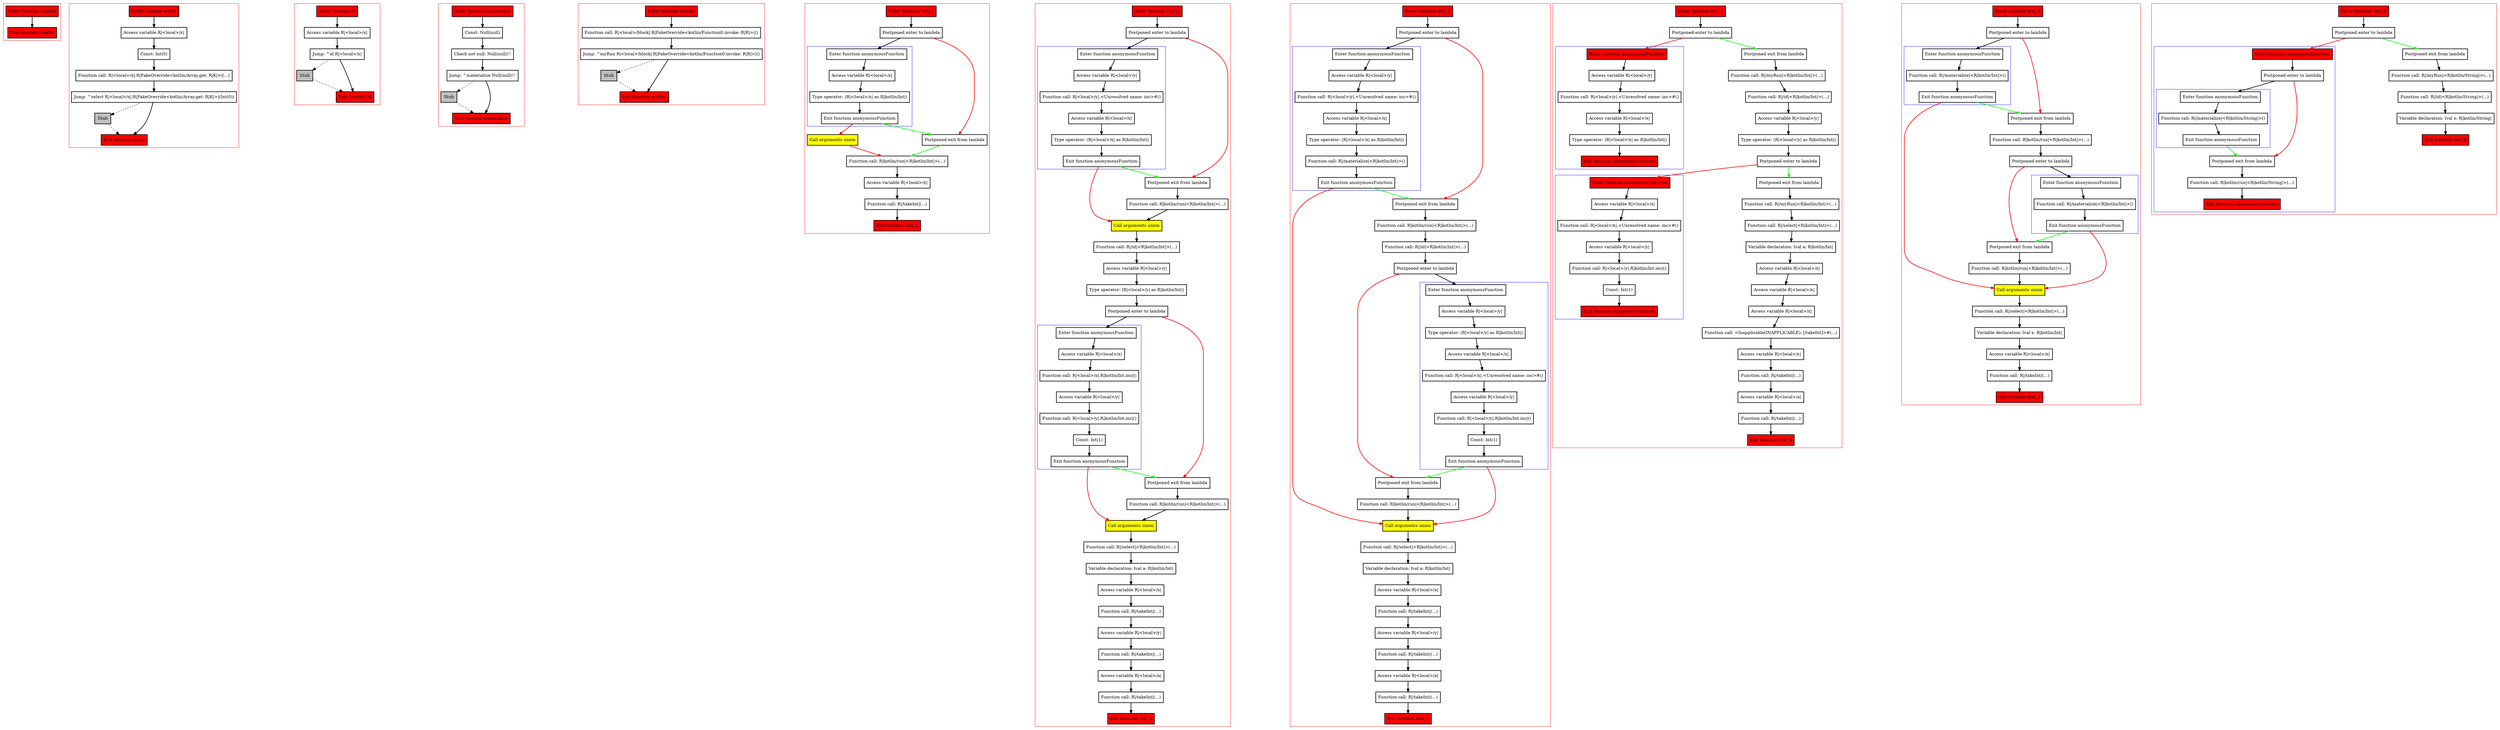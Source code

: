 digraph flowFromInplaceLambda_kt {
    graph [nodesep=3]
    node [shape=box penwidth=2]
    edge [penwidth=2]

    subgraph cluster_0 {
        color=red
        0 [label="Enter function takeInt" style="filled" fillcolor=red];
        1 [label="Exit function takeInt" style="filled" fillcolor=red];
    }
    0 -> {1};

    subgraph cluster_1 {
        color=red
        2 [label="Enter function select" style="filled" fillcolor=red];
        4 [label="Access variable R|<local>/x|"];
        5 [label="Const: Int(0)"];
        6 [label="Function call: R|<local>/x|.R|FakeOverride<kotlin/Array.get: R|K|>|(...)"];
        7 [label="Jump: ^select R|<local>/x|.R|FakeOverride<kotlin/Array.get: R|K|>|(Int(0))"];
        8 [label="Stub" style="filled" fillcolor=gray];
        3 [label="Exit function select" style="filled" fillcolor=red];
    }
    2 -> {4};
    4 -> {5};
    5 -> {6};
    6 -> {7};
    7 -> {3};
    7 -> {8} [style=dotted];
    8 -> {3} [style=dotted];

    subgraph cluster_2 {
        color=red
        9 [label="Enter function id" style="filled" fillcolor=red];
        11 [label="Access variable R|<local>/x|"];
        12 [label="Jump: ^id R|<local>/x|"];
        13 [label="Stub" style="filled" fillcolor=gray];
        10 [label="Exit function id" style="filled" fillcolor=red];
    }
    9 -> {11};
    11 -> {12};
    12 -> {10};
    12 -> {13} [style=dotted];
    13 -> {10} [style=dotted];

    subgraph cluster_3 {
        color=red
        14 [label="Enter function materialize" style="filled" fillcolor=red];
        16 [label="Const: Null(null)"];
        17 [label="Check not null: Null(null)!!"];
        18 [label="Jump: ^materialize Null(null)!!"];
        19 [label="Stub" style="filled" fillcolor=gray];
        15 [label="Exit function materialize" style="filled" fillcolor=red];
    }
    14 -> {16};
    16 -> {17};
    17 -> {18};
    18 -> {15};
    18 -> {19} [style=dotted];
    19 -> {15} [style=dotted];

    subgraph cluster_4 {
        color=red
        20 [label="Enter function myRun" style="filled" fillcolor=red];
        22 [label="Function call: R|<local>/block|.R|FakeOverride<kotlin/Function0.invoke: R|R|>|()"];
        23 [label="Jump: ^myRun R|<local>/block|.R|FakeOverride<kotlin/Function0.invoke: R|R|>|()"];
        24 [label="Stub" style="filled" fillcolor=gray];
        21 [label="Exit function myRun" style="filled" fillcolor=red];
    }
    20 -> {22};
    22 -> {23};
    23 -> {21};
    23 -> {24} [style=dotted];
    24 -> {21} [style=dotted];

    subgraph cluster_5 {
        color=red
        25 [label="Enter function test_1" style="filled" fillcolor=red];
        27 [label="Postponed enter to lambda"];
        subgraph cluster_6 {
            color=blue
            29 [label="Enter function anonymousFunction"];
            31 [label="Access variable R|<local>/x|"];
            32 [label="Type operator: (R|<local>/x| as R|kotlin/Int|)"];
            30 [label="Exit function anonymousFunction"];
        }
        34 [label="Call arguments union" style="filled" fillcolor=yellow];
        28 [label="Postponed exit from lambda"];
        33 [label="Function call: R|kotlin/run|<R|kotlin/Int|>(...)"];
        35 [label="Access variable R|<local>/x|"];
        36 [label="Function call: R|/takeInt|(...)"];
        26 [label="Exit function test_1" style="filled" fillcolor=red];
    }
    25 -> {27};
    27 -> {29};
    27 -> {28} [color=red];
    28 -> {33} [color=green];
    29 -> {31};
    30 -> {28} [color=green];
    30 -> {34} [color=red];
    31 -> {32};
    32 -> {30};
    33 -> {35};
    34 -> {33} [color=red];
    35 -> {36};
    36 -> {26};

    subgraph cluster_7 {
        color=red
        37 [label="Enter function test_2" style="filled" fillcolor=red];
        39 [label="Postponed enter to lambda"];
        subgraph cluster_8 {
            color=blue
            41 [label="Enter function anonymousFunction"];
            43 [label="Access variable R|<local>/y|"];
            44 [label="Function call: R|<local>/y|.<Unresolved name: inc>#()"];
            45 [label="Access variable R|<local>/x|"];
            46 [label="Type operator: (R|<local>/x| as R|kotlin/Int|)"];
            42 [label="Exit function anonymousFunction"];
        }
        40 [label="Postponed exit from lambda"];
        47 [label="Function call: R|kotlin/run|<R|kotlin/Int|>(...)"];
        49 [label="Call arguments union" style="filled" fillcolor=yellow];
        48 [label="Function call: R|/id|<R|kotlin/Int|>(...)"];
        50 [label="Access variable R|<local>/y|"];
        51 [label="Type operator: (R|<local>/y| as R|kotlin/Int|)"];
        52 [label="Postponed enter to lambda"];
        subgraph cluster_9 {
            color=blue
            54 [label="Enter function anonymousFunction"];
            56 [label="Access variable R|<local>/x|"];
            57 [label="Function call: R|<local>/x|.R|kotlin/Int.inc|()"];
            58 [label="Access variable R|<local>/y|"];
            59 [label="Function call: R|<local>/y|.R|kotlin/Int.inc|()"];
            60 [label="Const: Int(1)"];
            55 [label="Exit function anonymousFunction"];
        }
        53 [label="Postponed exit from lambda"];
        61 [label="Function call: R|kotlin/run|<R|kotlin/Int|>(...)"];
        63 [label="Call arguments union" style="filled" fillcolor=yellow];
        62 [label="Function call: R|/select|<R|kotlin/Int|>(...)"];
        64 [label="Variable declaration: lval a: R|kotlin/Int|"];
        65 [label="Access variable R|<local>/x|"];
        66 [label="Function call: R|/takeInt|(...)"];
        67 [label="Access variable R|<local>/y|"];
        68 [label="Function call: R|/takeInt|(...)"];
        69 [label="Access variable R|<local>/a|"];
        70 [label="Function call: R|/takeInt|(...)"];
        38 [label="Exit function test_2" style="filled" fillcolor=red];
    }
    37 -> {39};
    39 -> {41};
    39 -> {40} [color=red];
    40 -> {47};
    41 -> {43};
    42 -> {40} [color=green];
    42 -> {49} [color=red];
    43 -> {44};
    44 -> {45};
    45 -> {46};
    46 -> {42};
    47 -> {49};
    48 -> {50};
    49 -> {48};
    50 -> {51};
    51 -> {52};
    52 -> {54};
    52 -> {53} [color=red];
    53 -> {61};
    54 -> {56};
    55 -> {53} [color=green];
    55 -> {63} [color=red];
    56 -> {57};
    57 -> {58};
    58 -> {59};
    59 -> {60};
    60 -> {55};
    61 -> {63};
    62 -> {64};
    63 -> {62};
    64 -> {65};
    65 -> {66};
    66 -> {67};
    67 -> {68};
    68 -> {69};
    69 -> {70};
    70 -> {38};

    subgraph cluster_10 {
        color=red
        71 [label="Enter function test_3" style="filled" fillcolor=red];
        73 [label="Postponed enter to lambda"];
        subgraph cluster_11 {
            color=blue
            75 [label="Enter function anonymousFunction"];
            77 [label="Access variable R|<local>/y|"];
            78 [label="Function call: R|<local>/y|.<Unresolved name: inc>#()"];
            79 [label="Access variable R|<local>/x|"];
            80 [label="Type operator: (R|<local>/x| as R|kotlin/Int|)"];
            81 [label="Function call: R|/materialize|<R|kotlin/Int|>()"];
            76 [label="Exit function anonymousFunction"];
        }
        74 [label="Postponed exit from lambda"];
        82 [label="Function call: R|kotlin/run|<R|kotlin/Int|>(...)"];
        83 [label="Function call: R|/id|<R|kotlin/Int|>(...)"];
        84 [label="Postponed enter to lambda"];
        subgraph cluster_12 {
            color=blue
            86 [label="Enter function anonymousFunction"];
            88 [label="Access variable R|<local>/y|"];
            89 [label="Type operator: (R|<local>/y| as R|kotlin/Int|)"];
            90 [label="Access variable R|<local>/x|"];
            91 [label="Function call: R|<local>/x|.<Unresolved name: inc>#()"];
            92 [label="Access variable R|<local>/y|"];
            93 [label="Function call: R|<local>/y|.R|kotlin/Int.inc|()"];
            94 [label="Const: Int(1)"];
            87 [label="Exit function anonymousFunction"];
        }
        85 [label="Postponed exit from lambda"];
        95 [label="Function call: R|kotlin/run|<R|kotlin/Int|>(...)"];
        97 [label="Call arguments union" style="filled" fillcolor=yellow];
        96 [label="Function call: R|/select|<R|kotlin/Int|>(...)"];
        98 [label="Variable declaration: lval a: R|kotlin/Int|"];
        99 [label="Access variable R|<local>/x|"];
        100 [label="Function call: R|/takeInt|(...)"];
        101 [label="Access variable R|<local>/y|"];
        102 [label="Function call: R|/takeInt|(...)"];
        103 [label="Access variable R|<local>/a|"];
        104 [label="Function call: R|/takeInt|(...)"];
        72 [label="Exit function test_3" style="filled" fillcolor=red];
    }
    71 -> {73};
    73 -> {75};
    73 -> {74} [color=red];
    74 -> {82};
    75 -> {77};
    76 -> {74} [color=green];
    76 -> {97} [color=red];
    77 -> {78};
    78 -> {79};
    79 -> {80};
    80 -> {81};
    81 -> {76};
    82 -> {83};
    83 -> {84};
    84 -> {86};
    84 -> {85} [color=red];
    85 -> {95};
    86 -> {88};
    87 -> {85} [color=green];
    87 -> {97} [color=red];
    88 -> {89};
    89 -> {90};
    90 -> {91};
    91 -> {92};
    92 -> {93};
    93 -> {94};
    94 -> {87};
    95 -> {97};
    96 -> {98};
    97 -> {96};
    98 -> {99};
    99 -> {100};
    100 -> {101};
    101 -> {102};
    102 -> {103};
    103 -> {104};
    104 -> {72};

    subgraph cluster_13 {
        color=red
        105 [label="Enter function test_4" style="filled" fillcolor=red];
        107 [label="Postponed enter to lambda"];
        subgraph cluster_14 {
            color=blue
            126 [label="Enter function anonymousFunction" style="filled" fillcolor=red];
            128 [label="Access variable R|<local>/y|"];
            129 [label="Function call: R|<local>/y|.<Unresolved name: inc>#()"];
            130 [label="Access variable R|<local>/x|"];
            131 [label="Type operator: (R|<local>/x| as R|kotlin/Int|)"];
            127 [label="Exit function anonymousFunction" style="filled" fillcolor=red];
        }
        108 [label="Postponed exit from lambda"];
        109 [label="Function call: R|/myRun|<R|kotlin/Int|>(...)"];
        110 [label="Function call: R|/id|<R|kotlin/Int|>(...)"];
        111 [label="Access variable R|<local>/y|"];
        112 [label="Type operator: (R|<local>/y| as R|kotlin/Int|)"];
        113 [label="Postponed enter to lambda"];
        subgraph cluster_15 {
            color=blue
            132 [label="Enter function anonymousFunction" style="filled" fillcolor=red];
            134 [label="Access variable R|<local>/x|"];
            135 [label="Function call: R|<local>/x|.<Unresolved name: inc>#()"];
            136 [label="Access variable R|<local>/y|"];
            137 [label="Function call: R|<local>/y|.R|kotlin/Int.inc|()"];
            138 [label="Const: Int(1)"];
            133 [label="Exit function anonymousFunction" style="filled" fillcolor=red];
        }
        114 [label="Postponed exit from lambda"];
        115 [label="Function call: R|/myRun|<R|kotlin/Int|>(...)"];
        116 [label="Function call: R|/select|<R|kotlin/Int|>(...)"];
        117 [label="Variable declaration: lval a: R|kotlin/Int|"];
        118 [label="Access variable R|<local>/x|"];
        119 [label="Access variable R|<local>/x|"];
        120 [label="Access variable R|<local>/x|"];
        121 [label="Function call: <Inapplicable(INAPPLICABLE): [/takeInt]>#(...)"];
        122 [label="Access variable R|<local>/y|"];
        123 [label="Function call: R|/takeInt|(...)"];
        124 [label="Access variable R|<local>/a|"];
        125 [label="Function call: R|/takeInt|(...)"];
        106 [label="Exit function test_4" style="filled" fillcolor=red];
    }
    105 -> {107};
    107 -> {108 108} [color=green];
    107 -> {126} [color=red];
    108 -> {109};
    109 -> {110};
    110 -> {111};
    111 -> {112};
    112 -> {113};
    113 -> {114 114} [color=green];
    113 -> {132} [color=red];
    114 -> {115};
    115 -> {116};
    116 -> {117};
    117 -> {118};
    118 -> {119};
    119 -> {120};
    120 -> {121};
    121 -> {122};
    122 -> {123};
    123 -> {124};
    124 -> {125};
    125 -> {106};
    126 -> {128};
    128 -> {129};
    129 -> {130};
    130 -> {131};
    131 -> {127};
    132 -> {134};
    134 -> {135};
    135 -> {136};
    136 -> {137};
    137 -> {138};
    138 -> {133};

    subgraph cluster_16 {
        color=red
        139 [label="Enter function test_5" style="filled" fillcolor=red];
        141 [label="Postponed enter to lambda"];
        subgraph cluster_17 {
            color=blue
            143 [label="Enter function anonymousFunction"];
            145 [label="Function call: R|/materialize|<R|kotlin/Int|>()"];
            144 [label="Exit function anonymousFunction"];
        }
        142 [label="Postponed exit from lambda"];
        146 [label="Function call: R|kotlin/run|<R|kotlin/Int|>(...)"];
        147 [label="Postponed enter to lambda"];
        subgraph cluster_18 {
            color=blue
            149 [label="Enter function anonymousFunction"];
            151 [label="Function call: R|/materialize|<R|kotlin/Int|>()"];
            150 [label="Exit function anonymousFunction"];
        }
        148 [label="Postponed exit from lambda"];
        152 [label="Function call: R|kotlin/run|<R|kotlin/Int|>(...)"];
        154 [label="Call arguments union" style="filled" fillcolor=yellow];
        153 [label="Function call: R|/select|<R|kotlin/Int|>(...)"];
        155 [label="Variable declaration: lval x: R|kotlin/Int|"];
        156 [label="Access variable R|<local>/x|"];
        157 [label="Function call: R|/takeInt|(...)"];
        140 [label="Exit function test_5" style="filled" fillcolor=red];
    }
    139 -> {141};
    141 -> {143};
    141 -> {142} [color=red];
    142 -> {146};
    143 -> {145};
    144 -> {142} [color=green];
    144 -> {154} [color=red];
    145 -> {144};
    146 -> {147};
    147 -> {149};
    147 -> {148} [color=red];
    148 -> {152};
    149 -> {151};
    150 -> {148} [color=green];
    150 -> {154} [color=red];
    151 -> {150};
    152 -> {154};
    153 -> {155};
    154 -> {153};
    155 -> {156};
    156 -> {157};
    157 -> {140};

    subgraph cluster_19 {
        color=red
        158 [label="Enter function test_6" style="filled" fillcolor=red];
        160 [label="Postponed enter to lambda"];
        subgraph cluster_20 {
            color=blue
            165 [label="Enter function anonymousFunction" style="filled" fillcolor=red];
            167 [label="Postponed enter to lambda"];
            subgraph cluster_21 {
                color=blue
                169 [label="Enter function anonymousFunction"];
                171 [label="Function call: R|/materialize|<R|kotlin/String|>()"];
                170 [label="Exit function anonymousFunction"];
            }
            168 [label="Postponed exit from lambda"];
            172 [label="Function call: R|kotlin/run|<R|kotlin/String|>(...)"];
            166 [label="Exit function anonymousFunction" style="filled" fillcolor=red];
        }
        161 [label="Postponed exit from lambda"];
        162 [label="Function call: R|/myRun|<R|kotlin/String|>(...)"];
        163 [label="Function call: R|/id|<R|kotlin/String|>(...)"];
        164 [label="Variable declaration: lval x: R|kotlin/String|"];
        159 [label="Exit function test_6" style="filled" fillcolor=red];
    }
    158 -> {160};
    160 -> {161 161} [color=green];
    160 -> {165} [color=red];
    161 -> {162};
    162 -> {163};
    163 -> {164};
    164 -> {159};
    165 -> {167};
    167 -> {169};
    167 -> {168} [color=red];
    168 -> {172};
    169 -> {171};
    170 -> {168} [color=green];
    171 -> {170};
    172 -> {166};

}

